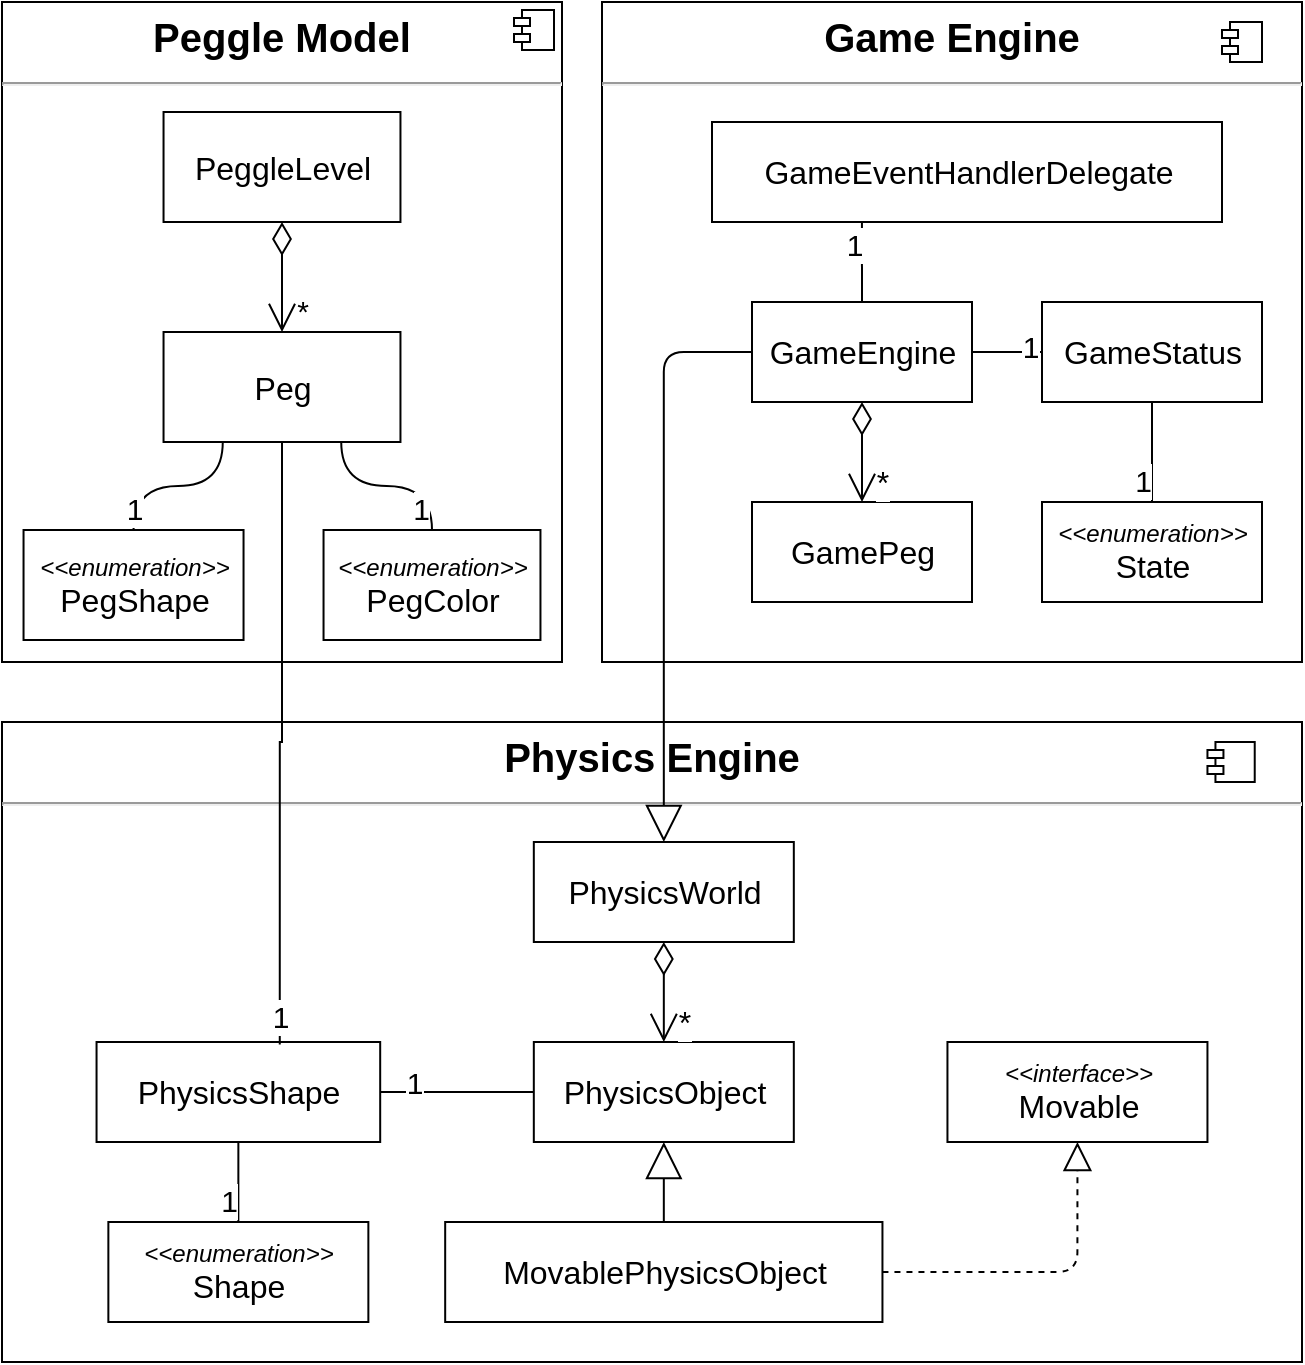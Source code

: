 <mxfile version="14.1.8" type="device"><diagram id="fhBqnHq1IshxXnvw0Y61" name="Class Diagram"><mxGraphModel dx="1000" dy="1760" grid="1" gridSize="10" guides="1" tooltips="1" connect="1" arrows="1" fold="1" page="1" pageScale="1" pageWidth="850" pageHeight="1100" math="0" shadow="0"><root><mxCell id="0"/><mxCell id="1" parent="0"/><mxCell id="F1DwqOTlJauAIzhtUy7q-23" value="&lt;p style=&quot;margin: 6px 0px 0px ; text-align: center ; font-size: 20px&quot;&gt;&lt;b&gt;&lt;font style=&quot;font-size: 20px&quot;&gt;Game Engine&lt;/font&gt;&lt;/b&gt;&lt;/p&gt;&lt;hr style=&quot;font-size: 20px&quot;&gt;&lt;p style=&quot;margin: 0px 0px 0px 8px ; font-size: 20px&quot;&gt;&lt;br&gt;&lt;/p&gt;" style="align=left;overflow=fill;html=1;dropTarget=0;container=0;" parent="1" vertex="1"><mxGeometry x="380" y="-860" width="350" height="330" as="geometry"/></mxCell><mxCell id="F1DwqOTlJauAIzhtUy7q-83" value="" style="group" parent="1" vertex="1" connectable="0"><mxGeometry x="80" y="-500" width="650" height="320" as="geometry"/></mxCell><mxCell id="F1DwqOTlJauAIzhtUy7q-51" value="&lt;p style=&quot;margin: 6px 0px 0px ; text-align: center ; font-size: 20px&quot;&gt;&lt;span&gt;&lt;font style=&quot;font-size: 20px&quot;&gt;&lt;b&gt;Physics Engine&lt;/b&gt;&lt;/font&gt;&lt;/span&gt;&lt;/p&gt;&lt;hr style=&quot;font-size: 20px&quot;&gt;&lt;p style=&quot;margin: 0px 0px 0px 8px ; font-size: 20px&quot;&gt;&lt;br&gt;&lt;/p&gt;" style="align=left;overflow=fill;html=1;dropTarget=0;container=0;fontStyle=0" parent="F1DwqOTlJauAIzhtUy7q-83" vertex="1"><mxGeometry width="650" height="320" as="geometry"/></mxCell><mxCell id="F1DwqOTlJauAIzhtUy7q-62" value="" style="shape=component;jettyWidth=8;jettyHeight=4;fontStyle=0" parent="F1DwqOTlJauAIzhtUy7q-83" vertex="1"><mxGeometry x="602.727" y="10" width="23.636" height="20" as="geometry"/></mxCell><mxCell id="F1DwqOTlJauAIzhtUy7q-52" value="&lt;font style=&quot;font-size: 16px&quot;&gt;PhysicsWorld&lt;/font&gt;" style="html=1;fontStyle=0" parent="F1DwqOTlJauAIzhtUy7q-83" vertex="1"><mxGeometry x="265.909" y="60" width="130.0" height="50" as="geometry"/></mxCell><mxCell id="F1DwqOTlJauAIzhtUy7q-53" value="&lt;span style=&quot;font-size: 16px&quot;&gt;PhysicsObject&lt;/span&gt;" style="html=1;fontStyle=0" parent="F1DwqOTlJauAIzhtUy7q-83" vertex="1"><mxGeometry x="265.909" y="160" width="130.0" height="50" as="geometry"/></mxCell><mxCell id="F1DwqOTlJauAIzhtUy7q-54" value="" style="endArrow=open;html=1;endSize=12;startArrow=diamondThin;startSize=14;startFill=0;edgeStyle=orthogonalEdgeStyle;align=left;verticalAlign=bottom;entryX=0.5;entryY=0;entryDx=0;entryDy=0;exitX=0.5;exitY=1;exitDx=0;exitDy=0;fontStyle=0" parent="F1DwqOTlJauAIzhtUy7q-83" source="F1DwqOTlJauAIzhtUy7q-52" target="F1DwqOTlJauAIzhtUy7q-53" edge="1"><mxGeometry x="265.909" y="60" as="geometry"><mxPoint x="809.545" y="400" as="sourcePoint"/><mxPoint x="998.636" y="400" as="targetPoint"/><Array as="points"/><mxPoint as="offset"/></mxGeometry></mxCell><mxCell id="F1DwqOTlJauAIzhtUy7q-55" value="*" style="edgeLabel;html=1;align=center;verticalAlign=middle;resizable=0;points=[];fontSize=16;fontStyle=0" parent="F1DwqOTlJauAIzhtUy7q-54" vertex="1" connectable="0"><mxGeometry x="0.65" y="1" relative="1" as="geometry"><mxPoint x="9" y="-1.38" as="offset"/></mxGeometry></mxCell><mxCell id="F1DwqOTlJauAIzhtUy7q-59" value="&lt;font&gt;&lt;font style=&quot;font-size: 12px&quot;&gt;&lt;i&gt;&amp;lt;&amp;lt;interface&amp;gt;&amp;gt;&lt;/i&gt;&lt;/font&gt;&lt;br&gt;&lt;span style=&quot;font-size: 16px&quot;&gt;Movable&lt;/span&gt;&lt;/font&gt;" style="html=1;fontStyle=0" parent="F1DwqOTlJauAIzhtUy7q-83" vertex="1"><mxGeometry x="472.727" y="160" width="130.0" height="50" as="geometry"/></mxCell><mxCell id="F1DwqOTlJauAIzhtUy7q-63" value="&lt;font&gt;&lt;span style=&quot;font-size: 16px&quot;&gt;PhysicsShape&lt;/span&gt;&lt;br&gt;&lt;/font&gt;" style="html=1;fontStyle=0" parent="F1DwqOTlJauAIzhtUy7q-83" vertex="1"><mxGeometry x="47.273" y="160" width="141.818" height="50" as="geometry"/></mxCell><mxCell id="F1DwqOTlJauAIzhtUy7q-64" value="1" style="edgeStyle=orthogonalEdgeStyle;curved=1;rounded=0;orthogonalLoop=1;jettySize=auto;html=1;exitX=0;exitY=0.5;exitDx=0;exitDy=0;entryX=1;entryY=0.5;entryDx=0;entryDy=0;endArrow=none;endFill=0;fontSize=15;fontStyle=0" parent="F1DwqOTlJauAIzhtUy7q-83" source="F1DwqOTlJauAIzhtUy7q-53" target="F1DwqOTlJauAIzhtUy7q-63" edge="1"><mxGeometry x="-153.636" y="500" as="geometry"><Array as="points"><mxPoint x="200.909" y="185"/><mxPoint x="200.909" y="185"/></Array><mxPoint x="-22" y="-5" as="offset"/></mxGeometry></mxCell><mxCell id="F1DwqOTlJauAIzhtUy7q-67" value="" style="endArrow=none;html=1;edgeStyle=orthogonalEdgeStyle;exitX=0.5;exitY=1;exitDx=0;exitDy=0;entryX=0.5;entryY=0;entryDx=0;entryDy=0;curved=1;fontStyle=0" parent="F1DwqOTlJauAIzhtUy7q-83" source="F1DwqOTlJauAIzhtUy7q-63" target="F1DwqOTlJauAIzhtUy7q-69" edge="1"><mxGeometry x="-395.909" y="530" as="geometry"><mxPoint x="118.182" y="220" as="sourcePoint"/><mxPoint x="254.091" y="960" as="targetPoint"/></mxGeometry></mxCell><mxCell id="F1DwqOTlJauAIzhtUy7q-68" value="1" style="edgeLabel;resizable=0;html=1;align=right;verticalAlign=bottom;fontSize=15;fontStyle=0" parent="F1DwqOTlJauAIzhtUy7q-67" connectable="0" vertex="1"><mxGeometry x="1" relative="1" as="geometry"/></mxCell><mxCell id="F1DwqOTlJauAIzhtUy7q-69" value="&lt;font&gt;&lt;font style=&quot;font-size: 12px&quot;&gt;&lt;i&gt;&amp;lt;&amp;lt;enumeration&amp;gt;&amp;gt;&lt;/i&gt;&lt;/font&gt;&lt;br&gt;&lt;span style=&quot;font-size: 16px&quot;&gt;Shape&lt;/span&gt;&lt;br&gt;&lt;/font&gt;" style="html=1;fontStyle=0" parent="F1DwqOTlJauAIzhtUy7q-83" vertex="1"><mxGeometry x="53.182" y="250" width="130.0" height="50" as="geometry"/></mxCell><mxCell id="F1DwqOTlJauAIzhtUy7q-70" value="&lt;span style=&quot;font-size: 16px&quot;&gt;MovablePhysicsObject&lt;/span&gt;" style="html=1;fontStyle=0" parent="F1DwqOTlJauAIzhtUy7q-83" vertex="1"><mxGeometry x="221.591" y="250" width="218.636" height="50" as="geometry"/></mxCell><mxCell id="F1DwqOTlJauAIzhtUy7q-72" value="" style="endArrow=block;endSize=16;endFill=0;html=1;fontSize=15;exitX=0.5;exitY=0;exitDx=0;exitDy=0;entryX=0.5;entryY=1;entryDx=0;entryDy=0;fontStyle=0" parent="F1DwqOTlJauAIzhtUy7q-83" source="F1DwqOTlJauAIzhtUy7q-70" target="F1DwqOTlJauAIzhtUy7q-53" edge="1"><mxGeometry x="47.273" y="60" width="189.091" as="geometry"><mxPoint x="330.909" y="230" as="sourcePoint"/><mxPoint x="520.0" y="230" as="targetPoint"/></mxGeometry></mxCell><mxCell id="F1DwqOTlJauAIzhtUy7q-74" value="" style="endArrow=block;dashed=1;endFill=0;endSize=12;html=1;fontSize=15;exitX=1;exitY=0.5;exitDx=0;exitDy=0;entryX=0.5;entryY=1;entryDx=0;entryDy=0;edgeStyle=orthogonalEdgeStyle;fontStyle=0" parent="F1DwqOTlJauAIzhtUy7q-83" source="F1DwqOTlJauAIzhtUy7q-70" target="F1DwqOTlJauAIzhtUy7q-59" edge="1"><mxGeometry x="47.273" y="60" width="189.091" as="geometry"><mxPoint x="449.091" y="270" as="sourcePoint"/><mxPoint x="638.182" y="270" as="targetPoint"/></mxGeometry></mxCell><mxCell id="F1DwqOTlJauAIzhtUy7q-21" value="" style="group" parent="1" vertex="1" connectable="0"><mxGeometry x="80" y="-860" width="280" height="330" as="geometry"/></mxCell><mxCell id="F1DwqOTlJauAIzhtUy7q-18" value="&lt;p style=&quot;margin: 6px 0px 0px ; text-align: center ; font-size: 20px&quot;&gt;&lt;b&gt;&lt;font style=&quot;font-size: 20px&quot;&gt;Peggle Model&lt;/font&gt;&lt;/b&gt;&lt;/p&gt;&lt;hr style=&quot;font-size: 20px&quot;&gt;&lt;p style=&quot;margin: 0px 0px 0px 8px ; font-size: 20px&quot;&gt;&lt;br&gt;&lt;/p&gt;" style="align=left;overflow=fill;html=1;dropTarget=0;" parent="F1DwqOTlJauAIzhtUy7q-21" vertex="1"><mxGeometry width="280" height="330" as="geometry"/></mxCell><mxCell id="F1DwqOTlJauAIzhtUy7q-19" value="" style="shape=component;jettyWidth=8;jettyHeight=4;" parent="F1DwqOTlJauAIzhtUy7q-18" vertex="1"><mxGeometry x="1" width="20" height="20" relative="1" as="geometry"><mxPoint x="-24" y="4" as="offset"/></mxGeometry></mxCell><mxCell id="F1DwqOTlJauAIzhtUy7q-16" value="" style="group" parent="F1DwqOTlJauAIzhtUy7q-21" vertex="1" connectable="0"><mxGeometry x="10.769" y="55" width="258.462" height="264" as="geometry"/></mxCell><mxCell id="DaHeIRnf_k36PP9J369p-17" value="&lt;font style=&quot;font-size: 16px&quot;&gt;PeggleLevel&lt;/font&gt;" style="html=1;" parent="F1DwqOTlJauAIzhtUy7q-16" vertex="1"><mxGeometry x="70" width="118.462" height="55" as="geometry"/></mxCell><mxCell id="DaHeIRnf_k36PP9J369p-18" value="&lt;font style=&quot;font-size: 16px&quot;&gt;Peg&lt;/font&gt;" style="html=1;" parent="F1DwqOTlJauAIzhtUy7q-16" vertex="1"><mxGeometry x="70" y="110" width="118.462" height="55" as="geometry"/></mxCell><mxCell id="DaHeIRnf_k36PP9J369p-25" value="&lt;font&gt;&lt;font style=&quot;font-size: 12px&quot;&gt;&lt;i&gt;&amp;lt;&amp;lt;enumeration&amp;gt;&amp;gt;&lt;/i&gt;&lt;/font&gt;&lt;br&gt;&lt;span style=&quot;font-size: 16px&quot;&gt;PegColor&lt;/span&gt;&lt;/font&gt;" style="html=1;" parent="F1DwqOTlJauAIzhtUy7q-16" vertex="1"><mxGeometry x="150" y="209" width="108.46" height="55" as="geometry"/></mxCell><mxCell id="DaHeIRnf_k36PP9J369p-22" value="" style="endArrow=open;html=1;endSize=12;startArrow=diamondThin;startSize=14;startFill=0;edgeStyle=orthogonalEdgeStyle;align=left;verticalAlign=bottom;entryX=0.5;entryY=0;entryDx=0;entryDy=0;exitX=0.5;exitY=1;exitDx=0;exitDy=0;" parent="F1DwqOTlJauAIzhtUy7q-16" source="DaHeIRnf_k36PP9J369p-17" target="DaHeIRnf_k36PP9J369p-18" edge="1"><mxGeometry x="70" as="geometry"><mxPoint x="565.385" y="374" as="sourcePoint"/><mxPoint x="737.692" y="374" as="targetPoint"/><Array as="points"/><mxPoint as="offset"/></mxGeometry></mxCell><mxCell id="DaHeIRnf_k36PP9J369p-24" value="*" style="edgeLabel;html=1;align=center;verticalAlign=middle;resizable=0;points=[];fontSize=15;" parent="DaHeIRnf_k36PP9J369p-22" vertex="1" connectable="0"><mxGeometry x="0.65" y="1" relative="1" as="geometry"><mxPoint x="9" y="-1.38" as="offset"/></mxGeometry></mxCell><mxCell id="DaHeIRnf_k36PP9J369p-28" value="" style="endArrow=none;html=1;edgeStyle=orthogonalEdgeStyle;exitX=0.75;exitY=1;exitDx=0;exitDy=0;entryX=0.5;entryY=0;entryDx=0;entryDy=0;curved=1;" parent="F1DwqOTlJauAIzhtUy7q-16" source="DaHeIRnf_k36PP9J369p-18" target="DaHeIRnf_k36PP9J369p-25" edge="1"><mxGeometry x="70" as="geometry"><mxPoint x="490" y="473" as="sourcePoint"/><mxPoint x="662.308" y="473" as="targetPoint"/></mxGeometry></mxCell><mxCell id="DaHeIRnf_k36PP9J369p-30" value="1" style="edgeLabel;resizable=0;html=1;align=right;verticalAlign=bottom;fontSize=15;" parent="DaHeIRnf_k36PP9J369p-28" connectable="0" vertex="1"><mxGeometry x="1" relative="1" as="geometry"/></mxCell><mxCell id="F1DwqOTlJauAIzhtUy7q-9" value="&lt;font&gt;&lt;font style=&quot;font-size: 12px&quot;&gt;&lt;i&gt;&amp;lt;&amp;lt;enumeration&amp;gt;&amp;gt;&lt;/i&gt;&lt;/font&gt;&lt;br&gt;&lt;span style=&quot;font-size: 16px&quot;&gt;PegShape&lt;/span&gt;&lt;/font&gt;" style="html=1;" parent="F1DwqOTlJauAIzhtUy7q-16" vertex="1"><mxGeometry y="209" width="110" height="55" as="geometry"/></mxCell><mxCell id="F1DwqOTlJauAIzhtUy7q-14" style="edgeStyle=orthogonalEdgeStyle;rounded=0;orthogonalLoop=1;jettySize=auto;html=1;exitX=0.25;exitY=1;exitDx=0;exitDy=0;entryX=0.5;entryY=0;entryDx=0;entryDy=0;endArrow=none;endFill=0;curved=1;" parent="F1DwqOTlJauAIzhtUy7q-16" source="DaHeIRnf_k36PP9J369p-18" target="F1DwqOTlJauAIzhtUy7q-9" edge="1"><mxGeometry relative="1" as="geometry"/></mxCell><mxCell id="F1DwqOTlJauAIzhtUy7q-15" value="1" style="edgeLabel;html=1;align=center;verticalAlign=middle;resizable=0;points=[];fontSize=15;" parent="F1DwqOTlJauAIzhtUy7q-14" vertex="1" connectable="0"><mxGeometry x="0.827" relative="1" as="geometry"><mxPoint x="-0.01" y="-3.59" as="offset"/></mxGeometry></mxCell><mxCell id="F1DwqOTlJauAIzhtUy7q-79" value="" style="endArrow=block;endSize=16;endFill=0;html=1;fontSize=15;exitX=0;exitY=0.5;exitDx=0;exitDy=0;entryX=0.5;entryY=0;entryDx=0;entryDy=0;edgeStyle=orthogonalEdgeStyle;" parent="1" source="F1DwqOTlJauAIzhtUy7q-26" target="F1DwqOTlJauAIzhtUy7q-52" edge="1"><mxGeometry width="160" relative="1" as="geometry"><mxPoint x="400" y="-710" as="sourcePoint"/><mxPoint x="560" y="-710" as="targetPoint"/></mxGeometry></mxCell><mxCell id="F1DwqOTlJauAIzhtUy7q-80" style="edgeStyle=orthogonalEdgeStyle;rounded=0;orthogonalLoop=1;jettySize=auto;html=1;exitX=0.5;exitY=1;exitDx=0;exitDy=0;entryX=0.646;entryY=0.024;entryDx=0;entryDy=0;entryPerimeter=0;endArrow=none;endFill=0;fontSize=15;" parent="1" source="DaHeIRnf_k36PP9J369p-18" target="F1DwqOTlJauAIzhtUy7q-63" edge="1"><mxGeometry relative="1" as="geometry"/></mxCell><mxCell id="F1DwqOTlJauAIzhtUy7q-81" value="1" style="edgeLabel;html=1;align=center;verticalAlign=middle;resizable=0;points=[];fontSize=15;fontStyle=0" parent="F1DwqOTlJauAIzhtUy7q-80" vertex="1" connectable="0"><mxGeometry x="0.904" relative="1" as="geometry"><mxPoint as="offset"/></mxGeometry></mxCell><mxCell id="19xHhezhoLWYxWdasIuX-3" style="edgeStyle=orthogonalEdgeStyle;rounded=0;orthogonalLoop=1;jettySize=auto;html=1;exitX=0.5;exitY=0;exitDx=0;exitDy=0;entryX=0.294;entryY=1;entryDx=0;entryDy=0;endArrow=none;endFill=0;entryPerimeter=0;" edge="1" parent="1" source="F1DwqOTlJauAIzhtUy7q-26" target="19xHhezhoLWYxWdasIuX-1"><mxGeometry relative="1" as="geometry"/></mxCell><mxCell id="19xHhezhoLWYxWdasIuX-5" value="&lt;font style=&quot;font-size: 15px&quot;&gt;1&lt;/font&gt;" style="edgeLabel;html=1;align=center;verticalAlign=middle;resizable=0;points=[];" vertex="1" connectable="0" parent="19xHhezhoLWYxWdasIuX-3"><mxGeometry x="0.823" y="1" relative="1" as="geometry"><mxPoint x="-2.75" y="7.2" as="offset"/></mxGeometry></mxCell><mxCell id="F1DwqOTlJauAIzhtUy7q-26" value="&lt;font style=&quot;font-size: 16px&quot;&gt;GameEngine&lt;/font&gt;" style="html=1;" parent="1" vertex="1"><mxGeometry x="455" y="-710" width="110" height="50" as="geometry"/></mxCell><mxCell id="F1DwqOTlJauAIzhtUy7q-27" value="&lt;font style=&quot;font-size: 16px&quot;&gt;GamePeg&lt;/font&gt;" style="html=1;" parent="1" vertex="1"><mxGeometry x="455" y="-610" width="110" height="50" as="geometry"/></mxCell><mxCell id="F1DwqOTlJauAIzhtUy7q-29" value="" style="endArrow=open;html=1;endSize=12;startArrow=diamondThin;startSize=14;startFill=0;edgeStyle=orthogonalEdgeStyle;align=left;verticalAlign=bottom;entryX=0.5;entryY=0;entryDx=0;entryDy=0;exitX=0.5;exitY=1;exitDx=0;exitDy=0;" parent="1" source="F1DwqOTlJauAIzhtUy7q-26" target="F1DwqOTlJauAIzhtUy7q-27" edge="1"><mxGeometry x="455" y="-710" as="geometry"><mxPoint x="915" y="-370" as="sourcePoint"/><mxPoint x="1075" y="-370" as="targetPoint"/><Array as="points"/><mxPoint as="offset"/></mxGeometry></mxCell><mxCell id="F1DwqOTlJauAIzhtUy7q-30" value="*" style="edgeLabel;html=1;align=center;verticalAlign=middle;resizable=0;points=[];fontSize=16;" parent="F1DwqOTlJauAIzhtUy7q-29" vertex="1" connectable="0"><mxGeometry x="0.65" y="1" relative="1" as="geometry"><mxPoint x="9" y="-1.38" as="offset"/></mxGeometry></mxCell><mxCell id="F1DwqOTlJauAIzhtUy7q-39" value="&lt;font style=&quot;font-size: 16px&quot;&gt;GameStatus&lt;/font&gt;" style="html=1;" parent="1" vertex="1"><mxGeometry x="600" y="-710" width="110" height="50" as="geometry"/></mxCell><mxCell id="F1DwqOTlJauAIzhtUy7q-43" style="edgeStyle=orthogonalEdgeStyle;curved=1;rounded=0;orthogonalLoop=1;jettySize=auto;html=1;exitX=1;exitY=0.5;exitDx=0;exitDy=0;entryX=0;entryY=0.5;entryDx=0;entryDy=0;endArrow=none;endFill=0;" parent="1" source="F1DwqOTlJauAIzhtUy7q-26" target="F1DwqOTlJauAIzhtUy7q-39" edge="1"><mxGeometry x="380" y="-760" as="geometry"/></mxCell><mxCell id="F1DwqOTlJauAIzhtUy7q-44" value="1" style="edgeLabel;html=1;align=center;verticalAlign=middle;resizable=0;points=[];fontSize=15;" parent="F1DwqOTlJauAIzhtUy7q-43" vertex="1" connectable="0"><mxGeometry x="0.657" y="3" relative="1" as="geometry"><mxPoint as="offset"/></mxGeometry></mxCell><mxCell id="F1DwqOTlJauAIzhtUy7q-40" value="&lt;font&gt;&lt;font style=&quot;font-size: 12px&quot;&gt;&lt;i&gt;&amp;lt;&amp;lt;enumeration&amp;gt;&amp;gt;&lt;/i&gt;&lt;/font&gt;&lt;br&gt;&lt;span style=&quot;font-size: 16px&quot;&gt;State&lt;/span&gt;&lt;/font&gt;" style="html=1;" parent="1" vertex="1"><mxGeometry x="600" y="-610" width="110" height="50" as="geometry"/></mxCell><mxCell id="F1DwqOTlJauAIzhtUy7q-41" value="" style="endArrow=none;html=1;edgeStyle=orthogonalEdgeStyle;exitX=0.5;exitY=1;exitDx=0;exitDy=0;entryX=0.5;entryY=0;entryDx=0;entryDy=0;curved=1;" parent="1" source="F1DwqOTlJauAIzhtUy7q-39" target="F1DwqOTlJauAIzhtUy7q-40" edge="1"><mxGeometry x="220" y="-350" as="geometry"><mxPoint x="610" y="80" as="sourcePoint"/><mxPoint x="770" y="80" as="targetPoint"/></mxGeometry></mxCell><mxCell id="F1DwqOTlJauAIzhtUy7q-42" value="1" style="edgeLabel;resizable=0;html=1;align=right;verticalAlign=bottom;fontSize=15;" parent="F1DwqOTlJauAIzhtUy7q-41" connectable="0" vertex="1"><mxGeometry x="1" relative="1" as="geometry"/></mxCell><mxCell id="F1DwqOTlJauAIzhtUy7q-47" value="" style="shape=component;jettyWidth=8;jettyHeight=4;" parent="1" vertex="1"><mxGeometry x="690" y="-850" width="20" height="20" as="geometry"/></mxCell><mxCell id="19xHhezhoLWYxWdasIuX-1" value="&lt;font style=&quot;font-size: 16px&quot;&gt;GameEventHandlerDelegate&lt;/font&gt;" style="html=1;" vertex="1" parent="1"><mxGeometry x="435" y="-800" width="255" height="50" as="geometry"/></mxCell></root></mxGraphModel></diagram></mxfile>